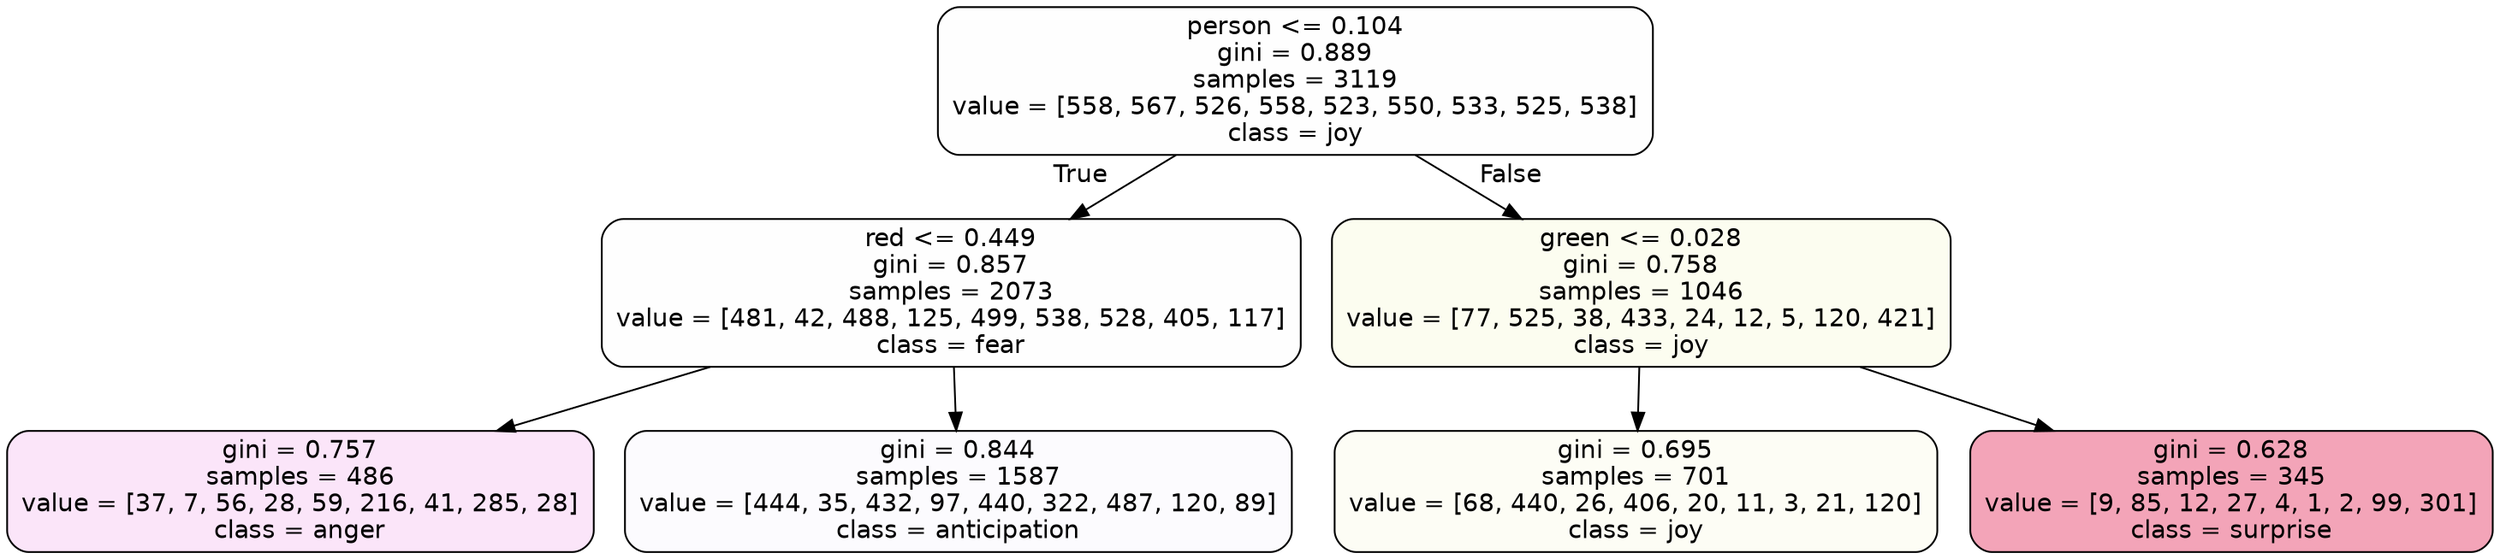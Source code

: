 digraph Tree {
node [shape=box, style="filled, rounded", color="black", fontname=helvetica] ;
edge [fontname=helvetica] ;
0 [label="person <= 0.104\ngini = 0.889\nsamples = 3119\nvalue = [558, 567, 526, 558, 523, 550, 533, 525, 538]\nclass = joy", fillcolor="#d7e53901"] ;
1 [label="red <= 0.449\ngini = 0.857\nsamples = 2073\nvalue = [481, 42, 488, 125, 499, 538, 528, 405, 117]\nclass = fear", fillcolor="#3964e501"] ;
0 -> 1 [labeldistance=2.5, labelangle=45, headlabel="True"] ;
2 [label="gini = 0.757\nsamples = 486\nvalue = [37, 7, 56, 28, 59, 216, 41, 285, 28]\nclass = anger", fillcolor="#e539d721"] ;
1 -> 2 ;
3 [label="gini = 0.844\nsamples = 1587\nvalue = [444, 35, 432, 97, 440, 322, 487, 120, 89]\nclass = anticipation", fillcolor="#8139e505"] ;
1 -> 3 ;
4 [label="green <= 0.028\ngini = 0.758\nsamples = 1046\nvalue = [77, 525, 38, 433, 24, 12, 5, 120, 421]\nclass = joy", fillcolor="#d7e53913"] ;
0 -> 4 [labeldistance=2.5, labelangle=-45, headlabel="False"] ;
5 [label="gini = 0.695\nsamples = 701\nvalue = [68, 440, 26, 406, 20, 11, 3, 21, 120]\nclass = joy", fillcolor="#d7e5390c"] ;
4 -> 5 ;
6 [label="gini = 0.628\nsamples = 345\nvalue = [9, 85, 12, 27, 4, 1, 2, 99, 301]\nclass = surprise", fillcolor="#e5396475"] ;
4 -> 6 ;
}